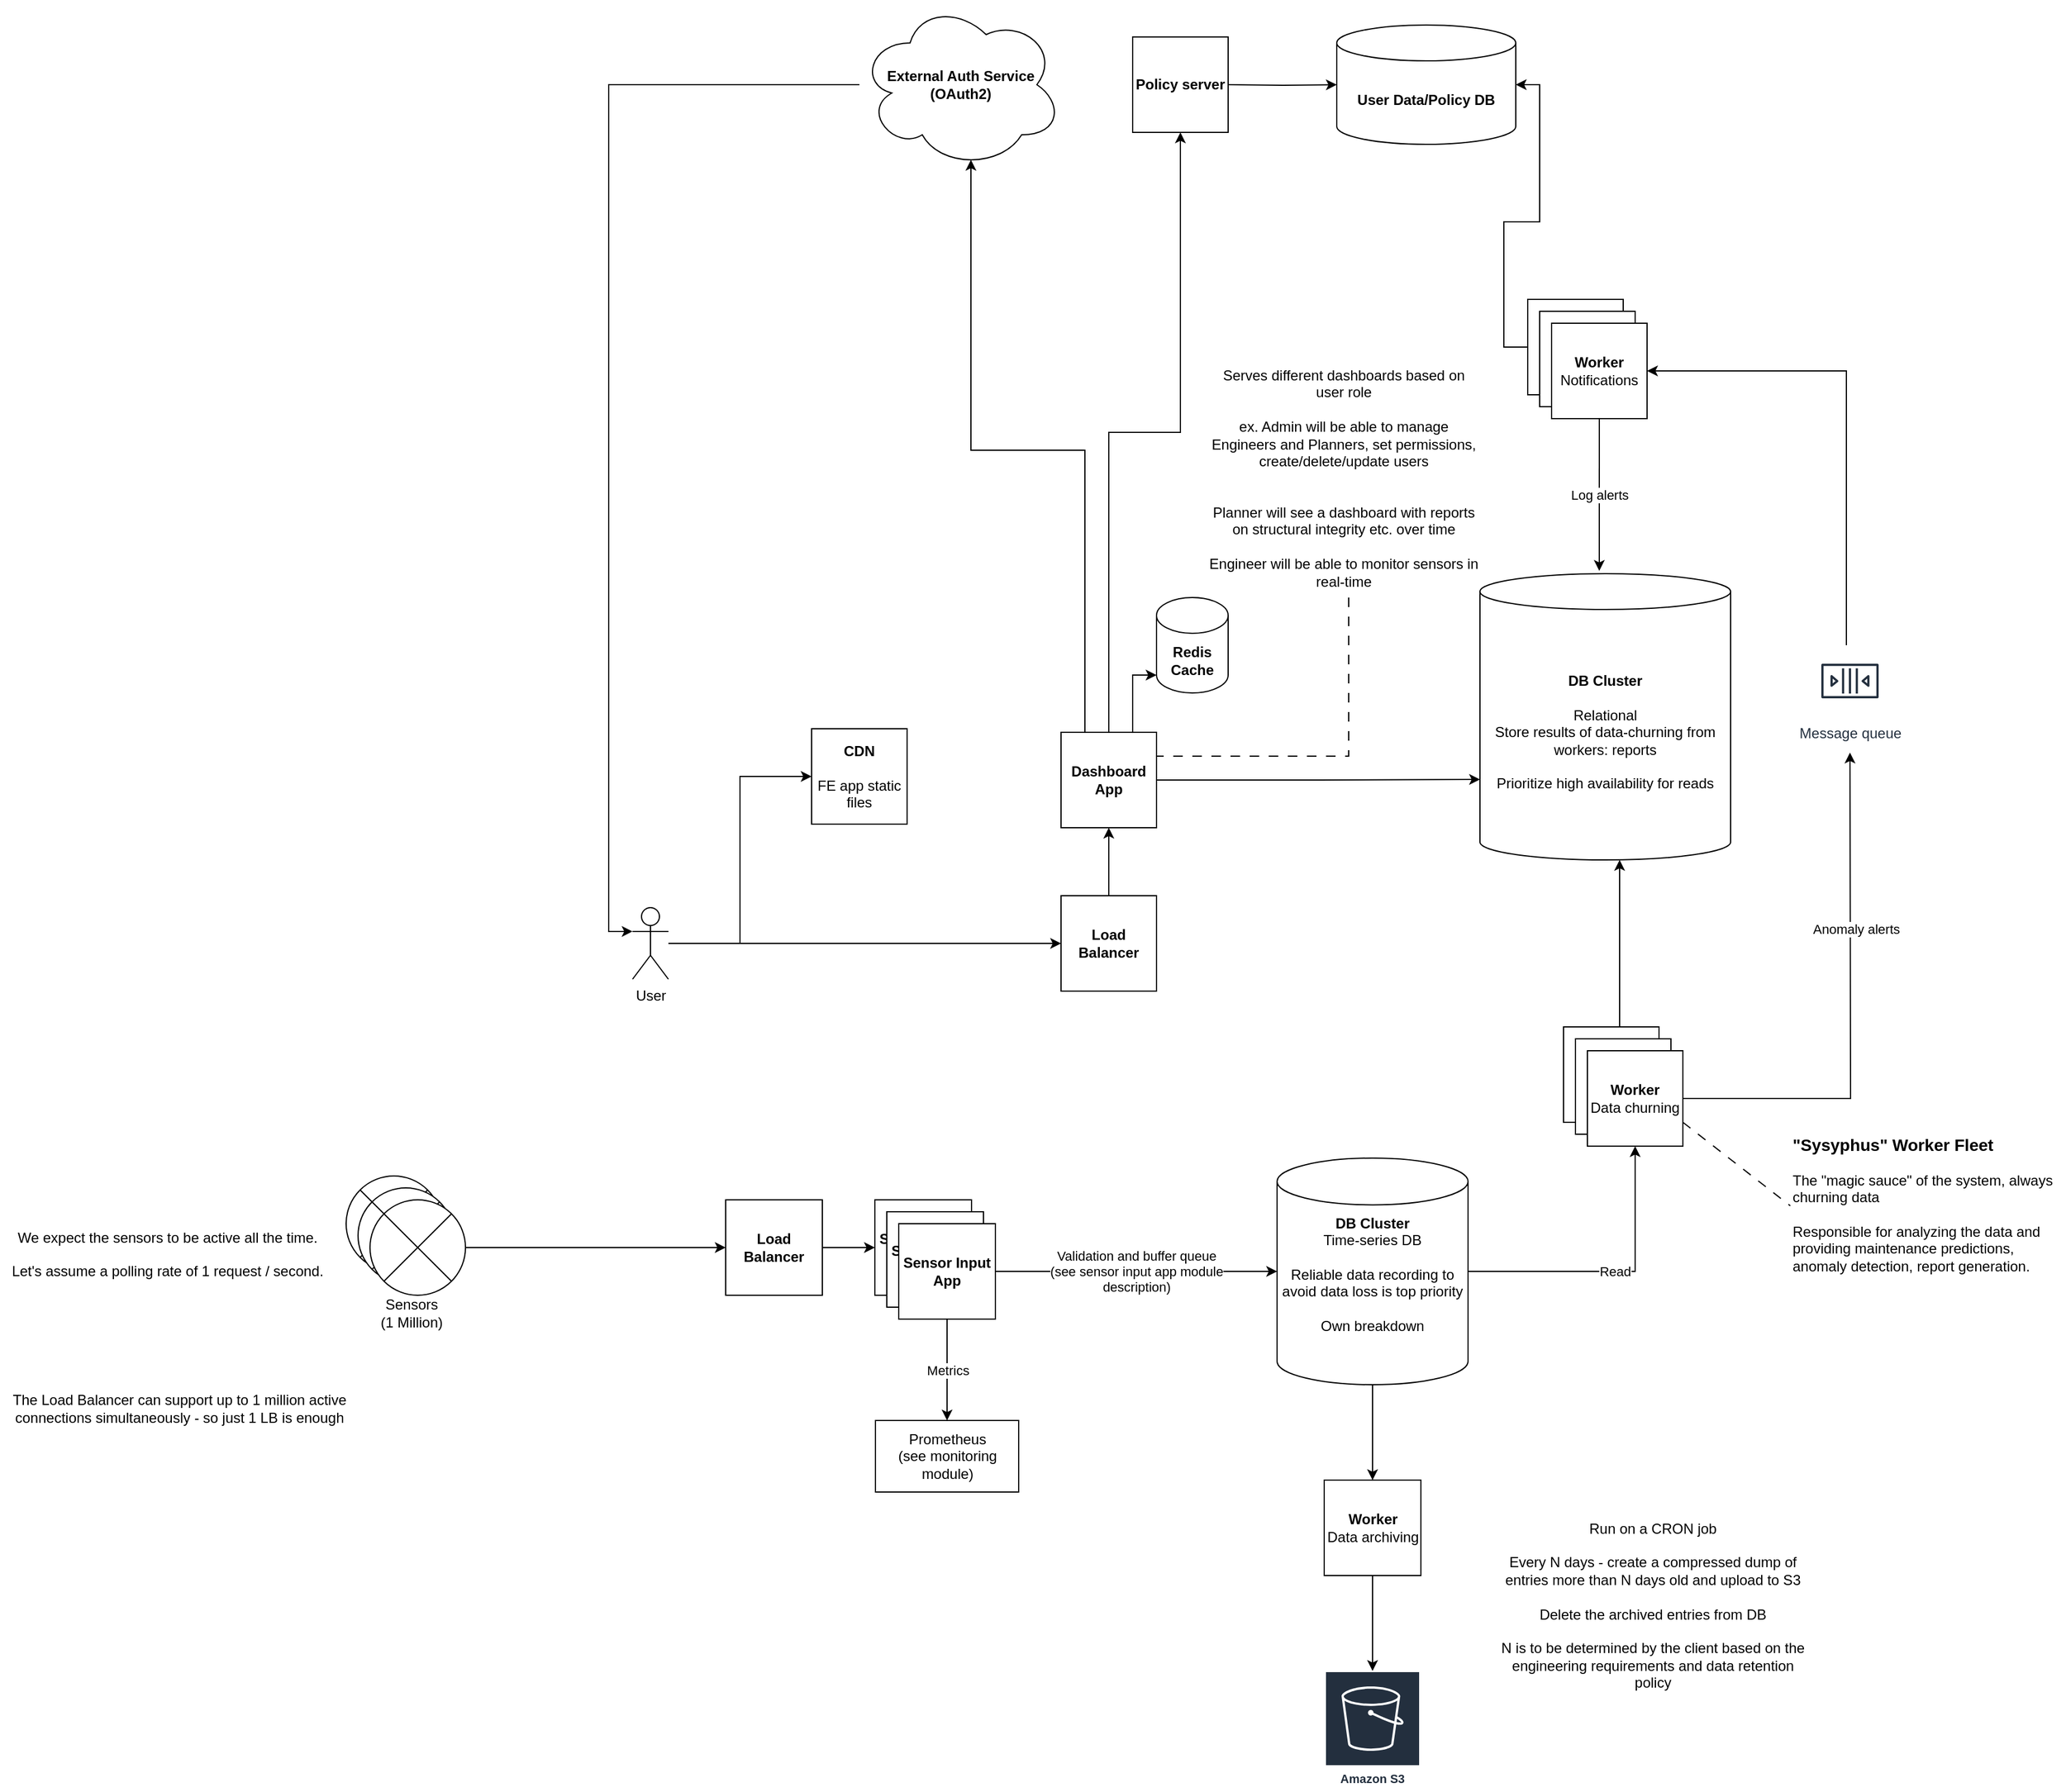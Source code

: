 <mxfile version="26.0.8">
  <diagram name="Page-1" id="T7-2kkc5fTMEt4OdFops">
    <mxGraphModel dx="2042" dy="1595" grid="1" gridSize="10" guides="1" tooltips="1" connect="1" arrows="1" fold="1" page="0" pageScale="1" pageWidth="850" pageHeight="1100" math="0" shadow="0">
      <root>
        <mxCell id="0" />
        <mxCell id="1" parent="0" />
        <mxCell id="Ek_r109Na2GJmbcFJiNA-5" value="" style="shape=sumEllipse;perimeter=ellipsePerimeter;whiteSpace=wrap;html=1;backgroundOutline=1;" parent="1" vertex="1">
          <mxGeometry x="-210" y="545" width="80" height="80" as="geometry" />
        </mxCell>
        <mxCell id="Ek_r109Na2GJmbcFJiNA-7" value="&lt;div&gt;&lt;b&gt;CDN&lt;/b&gt;&lt;/div&gt;&lt;div&gt;&lt;br&gt;&lt;/div&gt;&lt;div&gt;FE app static files&lt;br&gt;&lt;/div&gt;" style="whiteSpace=wrap;html=1;aspect=fixed;" parent="1" vertex="1">
          <mxGeometry x="180" y="170" width="80" height="80" as="geometry" />
        </mxCell>
        <mxCell id="yACf0CrbT-HV-bRWLfDn-12" style="edgeStyle=orthogonalEdgeStyle;rounded=0;orthogonalLoop=1;jettySize=auto;html=1;entryX=0.5;entryY=1;entryDx=0;entryDy=0;" edge="1" parent="1" source="Ek_r109Na2GJmbcFJiNA-8" target="yACf0CrbT-HV-bRWLfDn-11">
          <mxGeometry relative="1" as="geometry" />
        </mxCell>
        <mxCell id="Ek_r109Na2GJmbcFJiNA-8" value="&lt;div&gt;&lt;b&gt;Dashboard&lt;/b&gt;&lt;/div&gt;&lt;div&gt;&lt;b&gt;App&lt;br&gt;&lt;/b&gt;&lt;/div&gt;" style="whiteSpace=wrap;html=1;aspect=fixed;" parent="1" vertex="1">
          <mxGeometry x="389" y="173" width="80" height="80" as="geometry" />
        </mxCell>
        <mxCell id="Ek_r109Na2GJmbcFJiNA-9" value="&lt;div&gt;&lt;b&gt;Sensor Input &lt;br&gt;&lt;/b&gt;&lt;/div&gt;&lt;div&gt;&lt;b&gt;App&lt;br&gt;&lt;/b&gt;&lt;/div&gt;" style="whiteSpace=wrap;html=1;aspect=fixed;" parent="1" vertex="1">
          <mxGeometry x="233" y="565" width="81" height="80" as="geometry" />
        </mxCell>
        <mxCell id="Ek_r109Na2GJmbcFJiNA-18" style="edgeStyle=orthogonalEdgeStyle;rounded=0;orthogonalLoop=1;jettySize=auto;html=1;entryX=0;entryY=0.5;entryDx=0;entryDy=0;" parent="1" source="Ek_r109Na2GJmbcFJiNA-14" target="Ek_r109Na2GJmbcFJiNA-9" edge="1">
          <mxGeometry relative="1" as="geometry" />
        </mxCell>
        <mxCell id="Ek_r109Na2GJmbcFJiNA-14" value="&lt;div&gt;&lt;b&gt;Load Balancer&lt;/b&gt;&lt;/div&gt;" style="whiteSpace=wrap;html=1;aspect=fixed;" parent="1" vertex="1">
          <mxGeometry x="108" y="565" width="81" height="80" as="geometry" />
        </mxCell>
        <mxCell id="Ek_r109Na2GJmbcFJiNA-16" value="&lt;div&gt;&lt;b&gt;Sensor Input &lt;br&gt;&lt;/b&gt;&lt;/div&gt;&lt;div&gt;&lt;b&gt;App&lt;br&gt;&lt;/b&gt;&lt;/div&gt;" style="whiteSpace=wrap;html=1;aspect=fixed;" parent="1" vertex="1">
          <mxGeometry x="243" y="575" width="81" height="80" as="geometry" />
        </mxCell>
        <mxCell id="QX9uLB6ceYBl45-aGuLl-3" value="Metrics" style="edgeStyle=orthogonalEdgeStyle;rounded=0;orthogonalLoop=1;jettySize=auto;html=1;entryX=0.5;entryY=0;entryDx=0;entryDy=0;" parent="1" source="Ek_r109Na2GJmbcFJiNA-17" target="QX9uLB6ceYBl45-aGuLl-2" edge="1">
          <mxGeometry relative="1" as="geometry" />
        </mxCell>
        <mxCell id="Ek_r109Na2GJmbcFJiNA-17" value="&lt;div&gt;&lt;b&gt;Sensor Input &lt;br&gt;&lt;/b&gt;&lt;/div&gt;&lt;div&gt;&lt;b&gt;App&lt;br&gt;&lt;/b&gt;&lt;/div&gt;" style="whiteSpace=wrap;html=1;aspect=fixed;" parent="1" vertex="1">
          <mxGeometry x="253" y="585" width="81" height="80" as="geometry" />
        </mxCell>
        <mxCell id="Ek_r109Na2GJmbcFJiNA-19" value="&lt;div&gt;Sensors&lt;/div&gt;&lt;div&gt;(1 Million)&lt;br&gt;&lt;/div&gt;" style="text;html=1;align=center;verticalAlign=middle;whiteSpace=wrap;rounded=0;" parent="1" vertex="1">
          <mxGeometry x="-185" y="645" width="60" height="30" as="geometry" />
        </mxCell>
        <mxCell id="Ek_r109Na2GJmbcFJiNA-20" value="" style="shape=sumEllipse;perimeter=ellipsePerimeter;whiteSpace=wrap;html=1;backgroundOutline=1;" parent="1" vertex="1">
          <mxGeometry x="-200" y="555" width="80" height="80" as="geometry" />
        </mxCell>
        <mxCell id="Ek_r109Na2GJmbcFJiNA-22" value="" style="edgeStyle=orthogonalEdgeStyle;rounded=0;orthogonalLoop=1;jettySize=auto;html=1;" parent="1" source="Ek_r109Na2GJmbcFJiNA-21" target="Ek_r109Na2GJmbcFJiNA-14" edge="1">
          <mxGeometry relative="1" as="geometry" />
        </mxCell>
        <mxCell id="Ek_r109Na2GJmbcFJiNA-21" value="" style="shape=sumEllipse;perimeter=ellipsePerimeter;whiteSpace=wrap;html=1;backgroundOutline=1;" parent="1" vertex="1">
          <mxGeometry x="-190" y="565" width="80" height="80" as="geometry" />
        </mxCell>
        <mxCell id="Ek_r109Na2GJmbcFJiNA-35" value="Read" style="edgeStyle=orthogonalEdgeStyle;rounded=0;orthogonalLoop=1;jettySize=auto;html=1;exitX=1;exitY=0.5;exitDx=0;exitDy=0;exitPerimeter=0;entryX=0.5;entryY=1;entryDx=0;entryDy=0;" parent="1" source="Ek_r109Na2GJmbcFJiNA-27" target="Ek_r109Na2GJmbcFJiNA-34" edge="1">
          <mxGeometry relative="1" as="geometry" />
        </mxCell>
        <mxCell id="Ek_r109Na2GJmbcFJiNA-83" style="edgeStyle=orthogonalEdgeStyle;rounded=0;orthogonalLoop=1;jettySize=auto;html=1;exitX=0.5;exitY=1;exitDx=0;exitDy=0;exitPerimeter=0;entryX=0.5;entryY=0;entryDx=0;entryDy=0;" parent="1" source="Ek_r109Na2GJmbcFJiNA-27" target="Ek_r109Na2GJmbcFJiNA-81" edge="1">
          <mxGeometry relative="1" as="geometry" />
        </mxCell>
        <mxCell id="Ek_r109Na2GJmbcFJiNA-27" value="&lt;div&gt;&lt;b&gt;DB Cluster&lt;/b&gt;&lt;/div&gt;&lt;div&gt;Time-series DB&lt;/div&gt;&lt;div&gt;&lt;br&gt;&lt;/div&gt;&lt;div&gt;Reliable data recording to avoid data loss is top priority&lt;br&gt;&lt;/div&gt;&lt;div&gt;&lt;br&gt;&lt;/div&gt;&lt;div&gt;Own breakdown&lt;br&gt;&lt;/div&gt;&lt;div&gt;&lt;br&gt;&lt;/div&gt;&lt;div&gt;&lt;br&gt;&lt;/div&gt;" style="shape=cylinder3;whiteSpace=wrap;html=1;boundedLbl=1;backgroundOutline=1;size=19.6;" parent="1" vertex="1">
          <mxGeometry x="570" y="530" width="160" height="190" as="geometry" />
        </mxCell>
        <mxCell id="Ek_r109Na2GJmbcFJiNA-31" value="&lt;div&gt;Validation and buffer queue&lt;/div&gt;&lt;div&gt;(see sensor input app module&lt;/div&gt;&lt;div&gt;description)&lt;br&gt;&lt;/div&gt;" style="edgeStyle=orthogonalEdgeStyle;rounded=0;orthogonalLoop=1;jettySize=auto;html=1;exitX=1;exitY=0.5;exitDx=0;exitDy=0;entryX=0;entryY=0.5;entryDx=0;entryDy=0;entryPerimeter=0;" parent="1" source="Ek_r109Na2GJmbcFJiNA-17" target="Ek_r109Na2GJmbcFJiNA-27" edge="1">
          <mxGeometry relative="1" as="geometry" />
        </mxCell>
        <mxCell id="Ek_r109Na2GJmbcFJiNA-32" value="" style="whiteSpace=wrap;html=1;aspect=fixed;" parent="1" vertex="1">
          <mxGeometry x="810" y="420" width="80" height="80" as="geometry" />
        </mxCell>
        <mxCell id="Ek_r109Na2GJmbcFJiNA-33" value="" style="whiteSpace=wrap;html=1;aspect=fixed;" parent="1" vertex="1">
          <mxGeometry x="820" y="430" width="80" height="80" as="geometry" />
        </mxCell>
        <mxCell id="Ek_r109Na2GJmbcFJiNA-54" style="rounded=0;orthogonalLoop=1;jettySize=auto;html=1;exitX=1;exitY=0.75;exitDx=0;exitDy=0;entryX=0;entryY=0.5;entryDx=0;entryDy=0;endArrow=none;startFill=0;dashed=1;dashPattern=8 8;" parent="1" source="Ek_r109Na2GJmbcFJiNA-34" target="Ek_r109Na2GJmbcFJiNA-52" edge="1">
          <mxGeometry relative="1" as="geometry" />
        </mxCell>
        <mxCell id="Ek_r109Na2GJmbcFJiNA-69" style="edgeStyle=orthogonalEdgeStyle;rounded=0;orthogonalLoop=1;jettySize=auto;html=1;" parent="1" source="Ek_r109Na2GJmbcFJiNA-34" edge="1">
          <mxGeometry relative="1" as="geometry">
            <mxPoint x="1050" y="190" as="targetPoint" />
          </mxGeometry>
        </mxCell>
        <mxCell id="Ek_r109Na2GJmbcFJiNA-72" value="Anomaly alerts" style="edgeLabel;html=1;align=center;verticalAlign=middle;resizable=0;points=[];" parent="Ek_r109Na2GJmbcFJiNA-69" vertex="1" connectable="0">
          <mxGeometry x="0.313" y="-4" relative="1" as="geometry">
            <mxPoint as="offset" />
          </mxGeometry>
        </mxCell>
        <mxCell id="Ek_r109Na2GJmbcFJiNA-34" value="&lt;div&gt;&lt;b&gt;Worker&lt;/b&gt;&lt;/div&gt;Data churning" style="whiteSpace=wrap;html=1;aspect=fixed;" parent="1" vertex="1">
          <mxGeometry x="830" y="440" width="80" height="80" as="geometry" />
        </mxCell>
        <mxCell id="Ek_r109Na2GJmbcFJiNA-36" value="&lt;div&gt;&lt;b&gt;DB Cluster&lt;/b&gt;&lt;/div&gt;&lt;br&gt;&lt;div&gt;Relational&lt;/div&gt;&lt;div&gt;Store results of data-churning from workers: reports&lt;br&gt;&lt;/div&gt;&lt;div&gt;&lt;br&gt;&lt;/div&gt;&lt;div&gt;Prioritize high availability for reads&lt;/div&gt;" style="shape=cylinder3;whiteSpace=wrap;html=1;boundedLbl=1;backgroundOutline=1;size=15;" parent="1" vertex="1">
          <mxGeometry x="740" y="40" width="210" height="240" as="geometry" />
        </mxCell>
        <mxCell id="Ek_r109Na2GJmbcFJiNA-38" style="edgeStyle=orthogonalEdgeStyle;rounded=0;orthogonalLoop=1;jettySize=auto;html=1;exitX=0.5;exitY=0;exitDx=0;exitDy=0;entryX=0.5;entryY=1;entryDx=0;entryDy=0;entryPerimeter=0;" parent="1" edge="1">
          <mxGeometry relative="1" as="geometry">
            <mxPoint x="862.0" y="420" as="sourcePoint" />
            <mxPoint x="857" y="280.0" as="targetPoint" />
            <Array as="points">
              <mxPoint x="857" y="420" />
            </Array>
          </mxGeometry>
        </mxCell>
        <mxCell id="Ek_r109Na2GJmbcFJiNA-40" style="edgeStyle=orthogonalEdgeStyle;rounded=0;orthogonalLoop=1;jettySize=auto;html=1;exitX=1;exitY=0.5;exitDx=0;exitDy=0;entryX=0;entryY=0;entryDx=0;entryDy=172.5;entryPerimeter=0;" parent="1" source="Ek_r109Na2GJmbcFJiNA-8" target="Ek_r109Na2GJmbcFJiNA-36" edge="1">
          <mxGeometry relative="1" as="geometry" />
        </mxCell>
        <mxCell id="Ek_r109Na2GJmbcFJiNA-41" value="Redis Cache" style="shape=cylinder3;whiteSpace=wrap;html=1;boundedLbl=1;backgroundOutline=1;size=15;fontStyle=1" parent="1" vertex="1">
          <mxGeometry x="469" y="60" width="60" height="80" as="geometry" />
        </mxCell>
        <mxCell id="Ek_r109Na2GJmbcFJiNA-42" style="edgeStyle=orthogonalEdgeStyle;rounded=0;orthogonalLoop=1;jettySize=auto;html=1;exitX=0.75;exitY=0;exitDx=0;exitDy=0;entryX=0;entryY=1;entryDx=0;entryDy=-15;entryPerimeter=0;" parent="1" source="Ek_r109Na2GJmbcFJiNA-8" target="Ek_r109Na2GJmbcFJiNA-41" edge="1">
          <mxGeometry relative="1" as="geometry" />
        </mxCell>
        <mxCell id="Ek_r109Na2GJmbcFJiNA-43" value="" style="whiteSpace=wrap;html=1;aspect=fixed;" parent="1" vertex="1">
          <mxGeometry x="780" y="-190" width="80" height="80" as="geometry" />
        </mxCell>
        <mxCell id="Ek_r109Na2GJmbcFJiNA-44" value="" style="whiteSpace=wrap;html=1;aspect=fixed;" parent="1" vertex="1">
          <mxGeometry x="790" y="-180" width="80" height="80" as="geometry" />
        </mxCell>
        <mxCell id="Ek_r109Na2GJmbcFJiNA-45" value="&lt;div&gt;&lt;b&gt;Worker&lt;/b&gt;&lt;/div&gt;Notifications" style="whiteSpace=wrap;html=1;aspect=fixed;" parent="1" vertex="1">
          <mxGeometry x="800" y="-170" width="80" height="80" as="geometry" />
        </mxCell>
        <mxCell id="Ek_r109Na2GJmbcFJiNA-46" value="Log alerts" style="edgeStyle=orthogonalEdgeStyle;rounded=0;orthogonalLoop=1;jettySize=auto;html=1;exitX=0.5;exitY=1;exitDx=0;exitDy=0;entryX=0.476;entryY=-0.01;entryDx=0;entryDy=0;entryPerimeter=0;" parent="1" source="Ek_r109Na2GJmbcFJiNA-45" target="Ek_r109Na2GJmbcFJiNA-36" edge="1">
          <mxGeometry relative="1" as="geometry" />
        </mxCell>
        <mxCell id="Ek_r109Na2GJmbcFJiNA-52" value="&lt;h3&gt;&lt;b&gt;&quot;Sysyphus&quot; Worker Fleet&lt;/b&gt;&lt;/h3&gt;&lt;div&gt;The &quot;magic sauce&quot; of the system, always churning data&lt;br&gt;&lt;/div&gt;&lt;div&gt;&lt;br&gt;&lt;/div&gt;&lt;div&gt;Responsible for analyzing the data and providing maintenance predictions, anomaly detection, report generation.&lt;/div&gt;&lt;div&gt;&lt;br&gt;&lt;/div&gt;&lt;div&gt;&lt;br&gt;&lt;/div&gt;&lt;div&gt;&lt;br&gt;&lt;/div&gt;&lt;div&gt;&lt;br&gt;&lt;/div&gt;" style="text;html=1;whiteSpace=wrap;overflow=hidden;rounded=0;" parent="1" vertex="1">
          <mxGeometry x="1000" y="490" width="230" height="160" as="geometry" />
        </mxCell>
        <mxCell id="Ek_r109Na2GJmbcFJiNA-70" style="edgeStyle=orthogonalEdgeStyle;rounded=0;orthogonalLoop=1;jettySize=auto;html=1;entryX=1;entryY=0.5;entryDx=0;entryDy=0;" parent="1" source="Ek_r109Na2GJmbcFJiNA-71" target="Ek_r109Na2GJmbcFJiNA-45" edge="1">
          <mxGeometry relative="1" as="geometry">
            <mxPoint x="1046.75" y="100" as="sourcePoint" />
            <Array as="points">
              <mxPoint x="1047" y="-130" />
            </Array>
          </mxGeometry>
        </mxCell>
        <mxCell id="Ek_r109Na2GJmbcFJiNA-71" value="Message queue" style="sketch=0;outlineConnect=0;fontColor=#232F3E;gradientColor=none;strokeColor=#232F3E;fillColor=#ffffff;dashed=0;verticalLabelPosition=bottom;verticalAlign=top;align=center;html=1;fontSize=12;fontStyle=0;aspect=fixed;shape=mxgraph.aws4.resourceIcon;resIcon=mxgraph.aws4.queue;" parent="1" vertex="1">
          <mxGeometry x="1020" y="100" width="60" height="60" as="geometry" />
        </mxCell>
        <mxCell id="Ek_r109Na2GJmbcFJiNA-73" value="&lt;b&gt;User Data/Policy DB&lt;br&gt;&lt;/b&gt;" style="shape=cylinder3;whiteSpace=wrap;html=1;boundedLbl=1;backgroundOutline=1;size=15;" parent="1" vertex="1">
          <mxGeometry x="620" y="-420" width="150" height="100" as="geometry" />
        </mxCell>
        <mxCell id="Ek_r109Na2GJmbcFJiNA-84" style="edgeStyle=orthogonalEdgeStyle;rounded=0;orthogonalLoop=1;jettySize=auto;html=1;exitX=0.5;exitY=1;exitDx=0;exitDy=0;" parent="1" source="Ek_r109Na2GJmbcFJiNA-81" target="Ek_r109Na2GJmbcFJiNA-82" edge="1">
          <mxGeometry relative="1" as="geometry" />
        </mxCell>
        <mxCell id="Ek_r109Na2GJmbcFJiNA-81" value="&lt;b&gt;Worker&lt;/b&gt;&lt;br&gt;&lt;div&gt;Data archiving&lt;/div&gt;" style="whiteSpace=wrap;html=1;aspect=fixed;" parent="1" vertex="1">
          <mxGeometry x="609.5" y="800" width="81" height="80" as="geometry" />
        </mxCell>
        <mxCell id="Ek_r109Na2GJmbcFJiNA-82" value="Amazon S3" style="sketch=0;outlineConnect=0;fontColor=#232F3E;gradientColor=none;strokeColor=#ffffff;fillColor=#232F3E;dashed=0;verticalLabelPosition=middle;verticalAlign=bottom;align=center;html=1;whiteSpace=wrap;fontSize=10;fontStyle=1;spacing=3;shape=mxgraph.aws4.productIcon;prIcon=mxgraph.aws4.s3;" parent="1" vertex="1">
          <mxGeometry x="610" y="960" width="80" height="100" as="geometry" />
        </mxCell>
        <mxCell id="Ek_r109Na2GJmbcFJiNA-94" style="edgeStyle=orthogonalEdgeStyle;rounded=0;orthogonalLoop=1;jettySize=auto;html=1;entryX=0.5;entryY=1;entryDx=0;entryDy=0;" parent="1" source="Ek_r109Na2GJmbcFJiNA-92" target="Ek_r109Na2GJmbcFJiNA-8" edge="1">
          <mxGeometry relative="1" as="geometry" />
        </mxCell>
        <mxCell id="Ek_r109Na2GJmbcFJiNA-92" value="&lt;b&gt;Load Balancer&lt;/b&gt;" style="whiteSpace=wrap;html=1;aspect=fixed;" parent="1" vertex="1">
          <mxGeometry x="389" y="310" width="80" height="80" as="geometry" />
        </mxCell>
        <mxCell id="Ek_r109Na2GJmbcFJiNA-116" style="edgeStyle=orthogonalEdgeStyle;rounded=0;orthogonalLoop=1;jettySize=auto;html=1;entryX=1;entryY=0.25;entryDx=0;entryDy=0;endArrow=none;startFill=0;dashed=1;dashPattern=8 8;" parent="1" source="Ek_r109Na2GJmbcFJiNA-98" target="Ek_r109Na2GJmbcFJiNA-8" edge="1">
          <mxGeometry relative="1" as="geometry">
            <Array as="points">
              <mxPoint x="630" y="193" />
            </Array>
          </mxGeometry>
        </mxCell>
        <mxCell id="Ek_r109Na2GJmbcFJiNA-98" value="&lt;div&gt;Serves different dashboards based on user role&lt;/div&gt;&lt;div&gt;&lt;br&gt;&lt;/div&gt;&lt;div&gt;ex. Admin will be able to manage Engineers and Planners, set permissions, create/delete/update users&lt;br&gt;&lt;/div&gt;&lt;div&gt;&lt;br&gt;&lt;/div&gt;&lt;div&gt;&lt;br&gt;&lt;/div&gt;&lt;div&gt;Planner will see a dashboard with reports on structural integrity etc. over time&lt;/div&gt;&lt;div&gt;&lt;br&gt;&lt;/div&gt;&lt;div&gt;Engineer will be able to monitor sensors in real-time&lt;/div&gt;" style="text;html=1;align=center;verticalAlign=middle;whiteSpace=wrap;rounded=0;" parent="1" vertex="1">
          <mxGeometry x="510.5" y="-140" width="229.5" height="200" as="geometry" />
        </mxCell>
        <mxCell id="Ek_r109Na2GJmbcFJiNA-117" value="&lt;div&gt;Run on a CRON job&lt;/div&gt;&lt;div&gt;&lt;br&gt;&lt;/div&gt;&lt;div&gt;Every N days - create a compressed dump of entries more than N days old and upload to S3&lt;/div&gt;&lt;div&gt;&lt;br&gt;&lt;/div&gt;&lt;div&gt;Delete the archived entries from DB&lt;/div&gt;&lt;div&gt;&lt;br&gt;&lt;/div&gt;&lt;div&gt;N is to be determined by the client based on the engineering requirements and data retention policy&lt;br&gt;&lt;/div&gt;" style="text;html=1;align=center;verticalAlign=middle;whiteSpace=wrap;rounded=0;" parent="1" vertex="1">
          <mxGeometry x="750" y="800" width="270" height="210" as="geometry" />
        </mxCell>
        <mxCell id="Sgh43r2_wWoXZTdD6Gii-1" value="&lt;b&gt;External Auth Service (OAuth2)&lt;/b&gt;" style="ellipse;shape=cloud;whiteSpace=wrap;html=1;" parent="1" vertex="1">
          <mxGeometry x="220" y="-440" width="170" height="140" as="geometry" />
        </mxCell>
        <mxCell id="Sgh43r2_wWoXZTdD6Gii-10" style="edgeStyle=orthogonalEdgeStyle;rounded=0;orthogonalLoop=1;jettySize=auto;html=1;entryX=0;entryY=0.5;entryDx=0;entryDy=0;entryPerimeter=0;" parent="1" target="Ek_r109Na2GJmbcFJiNA-73" edge="1">
          <mxGeometry relative="1" as="geometry">
            <mxPoint x="529" y="-370" as="sourcePoint" />
          </mxGeometry>
        </mxCell>
        <mxCell id="QX9uLB6ceYBl45-aGuLl-2" value="&lt;div&gt;Prometheus&lt;/div&gt;&lt;div&gt;(see monitoring module)&lt;br&gt;&lt;/div&gt;" style="rounded=0;whiteSpace=wrap;html=1;" parent="1" vertex="1">
          <mxGeometry x="233.5" y="750" width="120" height="60" as="geometry" />
        </mxCell>
        <mxCell id="yACf0CrbT-HV-bRWLfDn-1" value="&lt;div&gt;We expect the sensors to be active all the time.&lt;/div&gt;&lt;div&gt;&lt;br&gt;&lt;/div&gt;&lt;div&gt;Let&#39;s assume a polling rate of 1 request / second.&lt;/div&gt;&lt;div&gt;&lt;br&gt;&lt;/div&gt;&lt;div&gt;&lt;br&gt;&lt;/div&gt;" style="text;html=1;align=center;verticalAlign=middle;resizable=0;points=[];autosize=1;strokeColor=none;fillColor=none;" vertex="1" parent="1">
          <mxGeometry x="-500" y="580" width="280" height="90" as="geometry" />
        </mxCell>
        <mxCell id="yACf0CrbT-HV-bRWLfDn-2" value="&lt;div&gt;The Load Balancer can support up to 1 million active&lt;/div&gt;&lt;div&gt;connections simultaneously - so just 1 LB is enough&lt;/div&gt;" style="text;html=1;align=center;verticalAlign=middle;resizable=0;points=[];autosize=1;strokeColor=none;fillColor=none;" vertex="1" parent="1">
          <mxGeometry x="-500" y="720" width="300" height="40" as="geometry" />
        </mxCell>
        <mxCell id="yACf0CrbT-HV-bRWLfDn-7" style="edgeStyle=orthogonalEdgeStyle;rounded=0;orthogonalLoop=1;jettySize=auto;html=1;entryX=0;entryY=0.5;entryDx=0;entryDy=0;" edge="1" parent="1" source="yACf0CrbT-HV-bRWLfDn-4" target="Ek_r109Na2GJmbcFJiNA-7">
          <mxGeometry relative="1" as="geometry" />
        </mxCell>
        <mxCell id="yACf0CrbT-HV-bRWLfDn-8" style="edgeStyle=orthogonalEdgeStyle;rounded=0;orthogonalLoop=1;jettySize=auto;html=1;entryX=0;entryY=0.5;entryDx=0;entryDy=0;" edge="1" parent="1" source="yACf0CrbT-HV-bRWLfDn-4" target="Ek_r109Na2GJmbcFJiNA-92">
          <mxGeometry relative="1" as="geometry" />
        </mxCell>
        <mxCell id="yACf0CrbT-HV-bRWLfDn-4" value="&lt;div&gt;User&lt;/div&gt;" style="shape=umlActor;verticalLabelPosition=bottom;verticalAlign=top;html=1;outlineConnect=0;" vertex="1" parent="1">
          <mxGeometry x="30" y="320" width="30" height="60" as="geometry" />
        </mxCell>
        <mxCell id="yACf0CrbT-HV-bRWLfDn-5" style="edgeStyle=orthogonalEdgeStyle;rounded=0;orthogonalLoop=1;jettySize=auto;html=1;entryX=0;entryY=0.333;entryDx=0;entryDy=0;entryPerimeter=0;" edge="1" parent="1" source="Sgh43r2_wWoXZTdD6Gii-1" target="yACf0CrbT-HV-bRWLfDn-4">
          <mxGeometry relative="1" as="geometry" />
        </mxCell>
        <mxCell id="yACf0CrbT-HV-bRWLfDn-9" style="edgeStyle=orthogonalEdgeStyle;rounded=0;orthogonalLoop=1;jettySize=auto;html=1;entryX=1;entryY=0.5;entryDx=0;entryDy=0;entryPerimeter=0;" edge="1" parent="1" source="Ek_r109Na2GJmbcFJiNA-43" target="Ek_r109Na2GJmbcFJiNA-73">
          <mxGeometry relative="1" as="geometry" />
        </mxCell>
        <mxCell id="yACf0CrbT-HV-bRWLfDn-10" style="edgeStyle=orthogonalEdgeStyle;rounded=0;orthogonalLoop=1;jettySize=auto;html=1;exitX=0.25;exitY=0;exitDx=0;exitDy=0;entryX=0.55;entryY=0.95;entryDx=0;entryDy=0;entryPerimeter=0;" edge="1" parent="1" source="Ek_r109Na2GJmbcFJiNA-8" target="Sgh43r2_wWoXZTdD6Gii-1">
          <mxGeometry relative="1" as="geometry" />
        </mxCell>
        <mxCell id="yACf0CrbT-HV-bRWLfDn-11" value="&lt;b&gt;Policy server&lt;/b&gt;" style="whiteSpace=wrap;html=1;aspect=fixed;" vertex="1" parent="1">
          <mxGeometry x="449" y="-410" width="80" height="80" as="geometry" />
        </mxCell>
      </root>
    </mxGraphModel>
  </diagram>
</mxfile>

